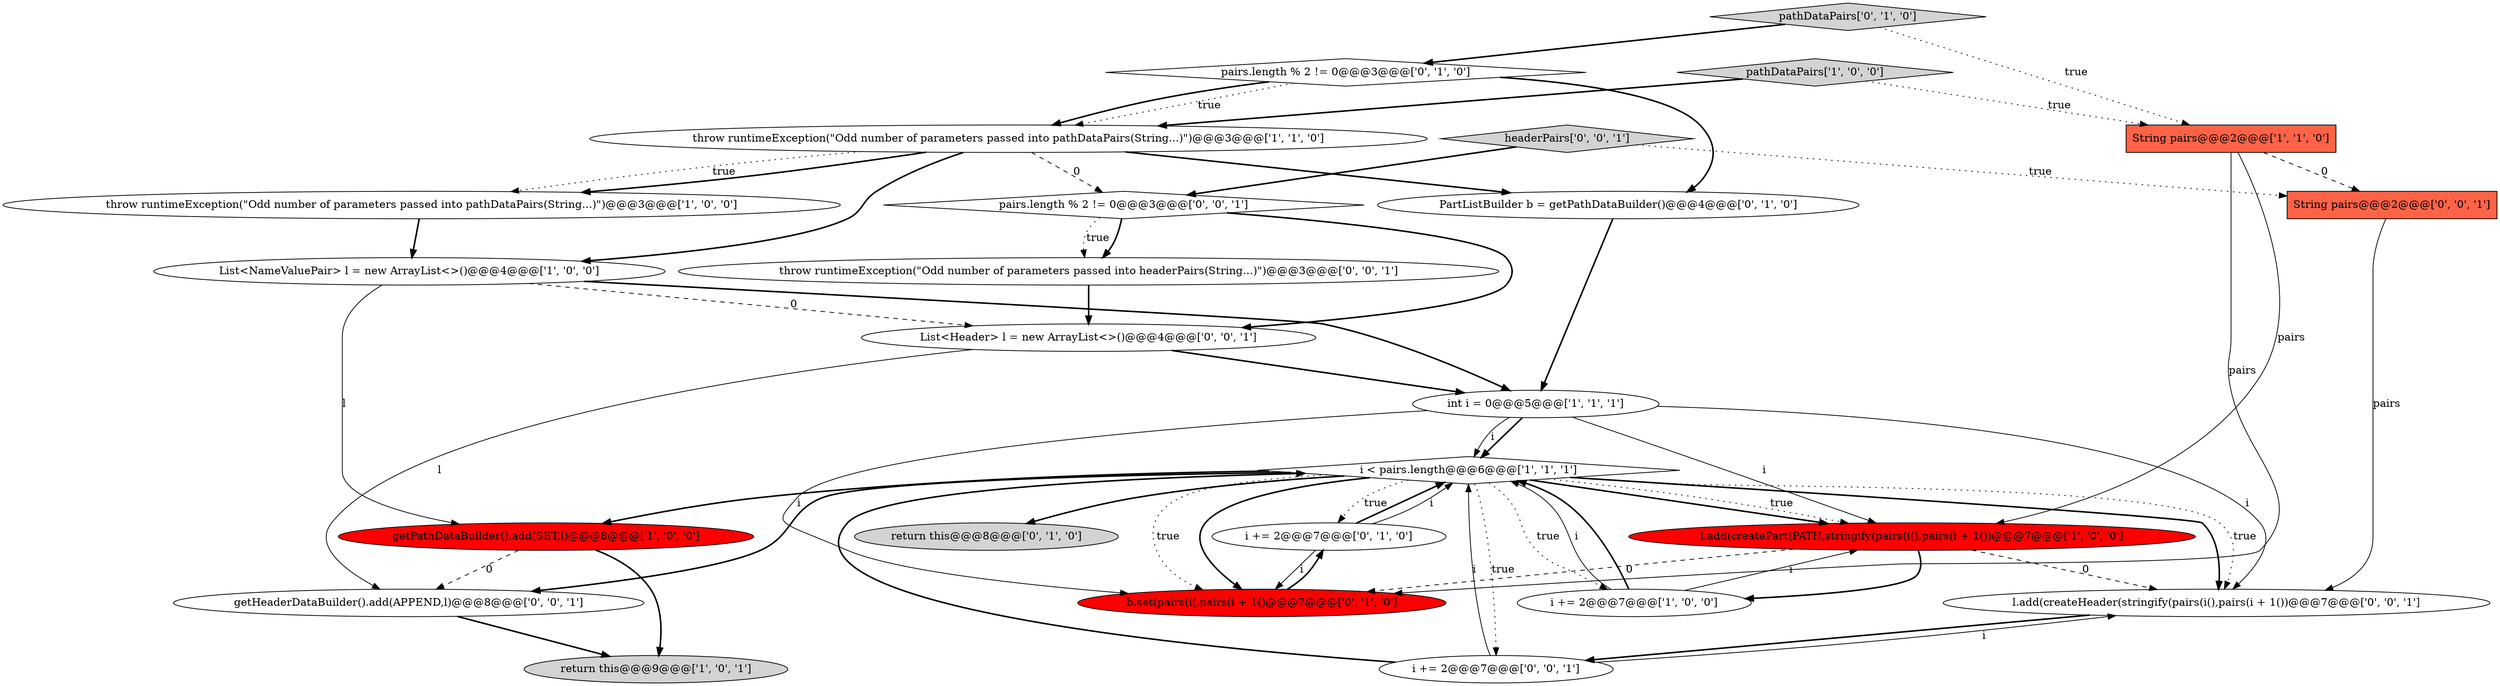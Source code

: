 digraph {
8 [style = filled, label = "throw runtimeException(\"Odd number of parameters passed into pathDataPairs(String...)\")@@@3@@@['1', '0', '0']", fillcolor = white, shape = ellipse image = "AAA0AAABBB1BBB"];
7 [style = filled, label = "int i = 0@@@5@@@['1', '1', '1']", fillcolor = white, shape = ellipse image = "AAA0AAABBB1BBB"];
1 [style = filled, label = "i < pairs.length@@@6@@@['1', '1', '1']", fillcolor = white, shape = diamond image = "AAA0AAABBB1BBB"];
15 [style = filled, label = "pathDataPairs['0', '1', '0']", fillcolor = lightgray, shape = diamond image = "AAA0AAABBB2BBB"];
19 [style = filled, label = "throw runtimeException(\"Odd number of parameters passed into headerPairs(String...)\")@@@3@@@['0', '0', '1']", fillcolor = white, shape = ellipse image = "AAA0AAABBB3BBB"];
17 [style = filled, label = "List<Header> l = new ArrayList<>()@@@4@@@['0', '0', '1']", fillcolor = white, shape = ellipse image = "AAA0AAABBB3BBB"];
24 [style = filled, label = "headerPairs['0', '0', '1']", fillcolor = lightgray, shape = diamond image = "AAA0AAABBB3BBB"];
14 [style = filled, label = "return this@@@8@@@['0', '1', '0']", fillcolor = lightgray, shape = ellipse image = "AAA0AAABBB2BBB"];
4 [style = filled, label = "String pairs@@@2@@@['1', '1', '0']", fillcolor = tomato, shape = box image = "AAA0AAABBB1BBB"];
3 [style = filled, label = "getPathDataBuilder().add(SET,l)@@@8@@@['1', '0', '0']", fillcolor = red, shape = ellipse image = "AAA1AAABBB1BBB"];
12 [style = filled, label = "i += 2@@@7@@@['0', '1', '0']", fillcolor = white, shape = ellipse image = "AAA0AAABBB2BBB"];
10 [style = filled, label = "throw runtimeException(\"Odd number of parameters passed into pathDataPairs(String...)\")@@@3@@@['1', '1', '0']", fillcolor = white, shape = ellipse image = "AAA0AAABBB1BBB"];
23 [style = filled, label = "l.add(createHeader(stringify(pairs(i(),pairs(i + 1())@@@7@@@['0', '0', '1']", fillcolor = white, shape = ellipse image = "AAA0AAABBB3BBB"];
6 [style = filled, label = "return this@@@9@@@['1', '0', '1']", fillcolor = lightgray, shape = ellipse image = "AAA0AAABBB1BBB"];
2 [style = filled, label = "pathDataPairs['1', '0', '0']", fillcolor = lightgray, shape = diamond image = "AAA0AAABBB1BBB"];
0 [style = filled, label = "List<NameValuePair> l = new ArrayList<>()@@@4@@@['1', '0', '0']", fillcolor = white, shape = ellipse image = "AAA0AAABBB1BBB"];
11 [style = filled, label = "pairs.length % 2 != 0@@@3@@@['0', '1', '0']", fillcolor = white, shape = diamond image = "AAA0AAABBB2BBB"];
21 [style = filled, label = "pairs.length % 2 != 0@@@3@@@['0', '0', '1']", fillcolor = white, shape = diamond image = "AAA0AAABBB3BBB"];
13 [style = filled, label = "PartListBuilder b = getPathDataBuilder()@@@4@@@['0', '1', '0']", fillcolor = white, shape = ellipse image = "AAA0AAABBB2BBB"];
9 [style = filled, label = "l.add(createPart(PATH,stringify(pairs(i(),pairs(i + 1())@@@7@@@['1', '0', '0']", fillcolor = red, shape = ellipse image = "AAA1AAABBB1BBB"];
16 [style = filled, label = "b.set(pairs(i(,pairs(i + 1()@@@7@@@['0', '1', '0']", fillcolor = red, shape = ellipse image = "AAA1AAABBB2BBB"];
5 [style = filled, label = "i += 2@@@7@@@['1', '0', '0']", fillcolor = white, shape = ellipse image = "AAA0AAABBB1BBB"];
20 [style = filled, label = "i += 2@@@7@@@['0', '0', '1']", fillcolor = white, shape = ellipse image = "AAA0AAABBB3BBB"];
18 [style = filled, label = "getHeaderDataBuilder().add(APPEND,l)@@@8@@@['0', '0', '1']", fillcolor = white, shape = ellipse image = "AAA0AAABBB3BBB"];
22 [style = filled, label = "String pairs@@@2@@@['0', '0', '1']", fillcolor = tomato, shape = box image = "AAA0AAABBB3BBB"];
10->8 [style = dotted, label="true"];
23->20 [style = bold, label=""];
9->16 [style = dashed, label="0"];
7->1 [style = bold, label=""];
10->21 [style = dashed, label="0"];
12->16 [style = solid, label="i"];
21->19 [style = bold, label=""];
11->10 [style = dotted, label="true"];
3->18 [style = dashed, label="0"];
7->1 [style = solid, label="i"];
1->3 [style = bold, label=""];
7->23 [style = solid, label="i"];
3->6 [style = bold, label=""];
1->18 [style = bold, label=""];
22->23 [style = solid, label="pairs"];
19->17 [style = bold, label=""];
20->1 [style = bold, label=""];
4->22 [style = dashed, label="0"];
5->1 [style = solid, label="i"];
2->10 [style = bold, label=""];
12->1 [style = bold, label=""];
0->17 [style = dashed, label="0"];
7->16 [style = solid, label="i"];
9->23 [style = dashed, label="0"];
15->4 [style = dotted, label="true"];
7->9 [style = solid, label="i"];
1->9 [style = bold, label=""];
1->23 [style = bold, label=""];
0->7 [style = bold, label=""];
8->0 [style = bold, label=""];
17->7 [style = bold, label=""];
0->3 [style = solid, label="l"];
5->1 [style = bold, label=""];
4->16 [style = solid, label="pairs"];
15->11 [style = bold, label=""];
10->8 [style = bold, label=""];
10->13 [style = bold, label=""];
24->21 [style = bold, label=""];
20->23 [style = solid, label="i"];
18->6 [style = bold, label=""];
17->18 [style = solid, label="l"];
11->10 [style = bold, label=""];
24->22 [style = dotted, label="true"];
13->7 [style = bold, label=""];
1->9 [style = dotted, label="true"];
21->19 [style = dotted, label="true"];
1->12 [style = dotted, label="true"];
2->4 [style = dotted, label="true"];
12->1 [style = solid, label="i"];
20->1 [style = solid, label="i"];
10->0 [style = bold, label=""];
11->13 [style = bold, label=""];
9->5 [style = bold, label=""];
1->23 [style = dotted, label="true"];
1->14 [style = bold, label=""];
1->16 [style = dotted, label="true"];
4->9 [style = solid, label="pairs"];
16->12 [style = bold, label=""];
1->20 [style = dotted, label="true"];
1->16 [style = bold, label=""];
1->5 [style = dotted, label="true"];
21->17 [style = bold, label=""];
5->9 [style = solid, label="i"];
}
